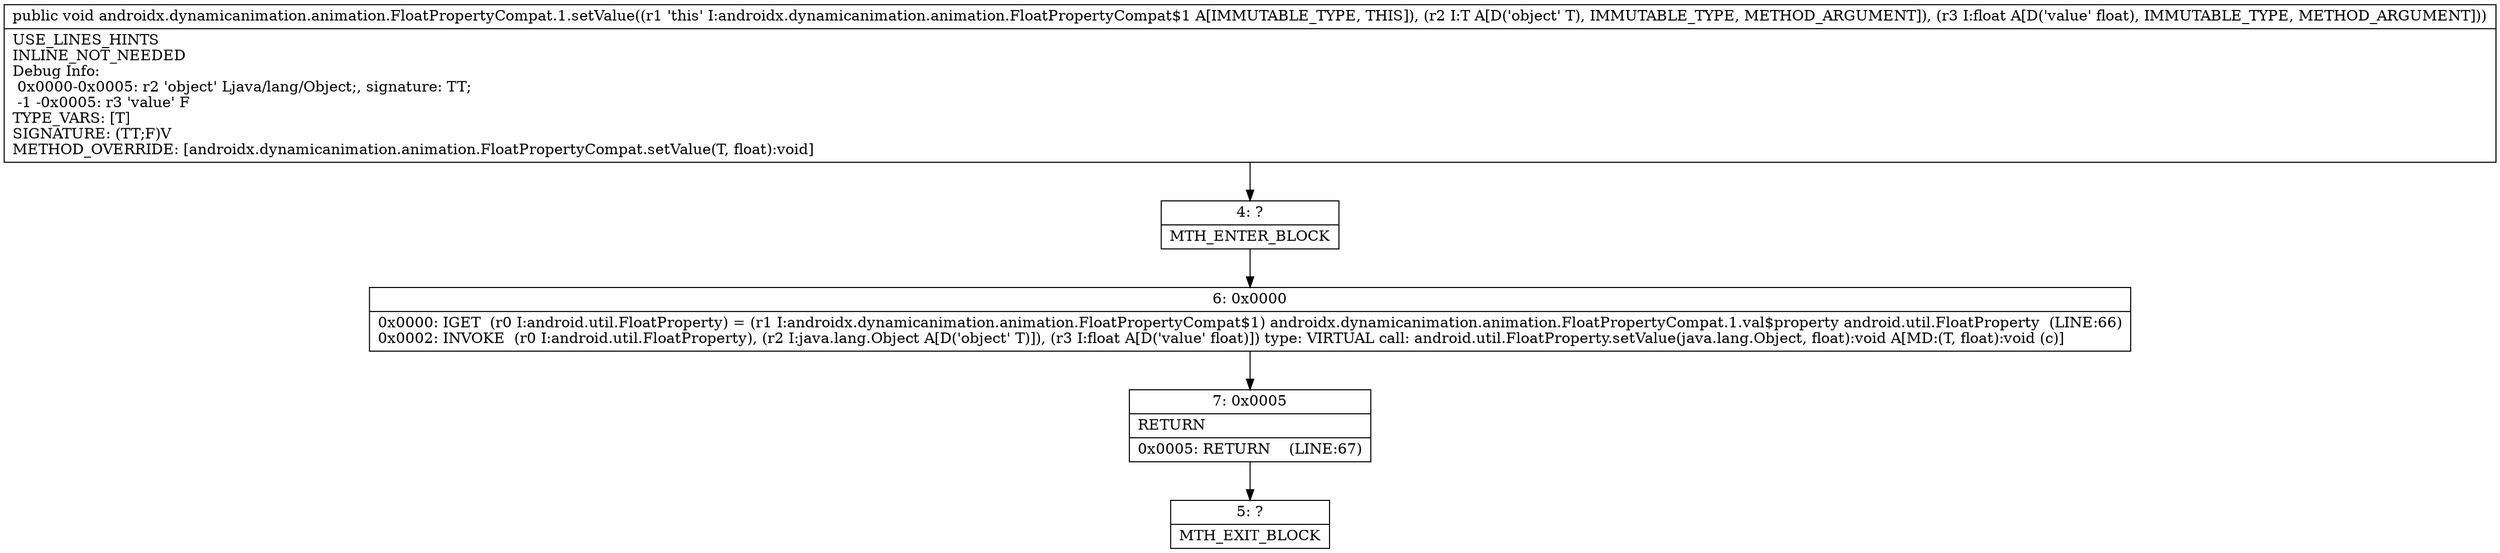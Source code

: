 digraph "CFG forandroidx.dynamicanimation.animation.FloatPropertyCompat.1.setValue(Ljava\/lang\/Object;F)V" {
Node_4 [shape=record,label="{4\:\ ?|MTH_ENTER_BLOCK\l}"];
Node_6 [shape=record,label="{6\:\ 0x0000|0x0000: IGET  (r0 I:android.util.FloatProperty) = (r1 I:androidx.dynamicanimation.animation.FloatPropertyCompat$1) androidx.dynamicanimation.animation.FloatPropertyCompat.1.val$property android.util.FloatProperty  (LINE:66)\l0x0002: INVOKE  (r0 I:android.util.FloatProperty), (r2 I:java.lang.Object A[D('object' T)]), (r3 I:float A[D('value' float)]) type: VIRTUAL call: android.util.FloatProperty.setValue(java.lang.Object, float):void A[MD:(T, float):void (c)]\l}"];
Node_7 [shape=record,label="{7\:\ 0x0005|RETURN\l|0x0005: RETURN    (LINE:67)\l}"];
Node_5 [shape=record,label="{5\:\ ?|MTH_EXIT_BLOCK\l}"];
MethodNode[shape=record,label="{public void androidx.dynamicanimation.animation.FloatPropertyCompat.1.setValue((r1 'this' I:androidx.dynamicanimation.animation.FloatPropertyCompat$1 A[IMMUTABLE_TYPE, THIS]), (r2 I:T A[D('object' T), IMMUTABLE_TYPE, METHOD_ARGUMENT]), (r3 I:float A[D('value' float), IMMUTABLE_TYPE, METHOD_ARGUMENT]))  | USE_LINES_HINTS\lINLINE_NOT_NEEDED\lDebug Info:\l  0x0000\-0x0005: r2 'object' Ljava\/lang\/Object;, signature: TT;\l  \-1 \-0x0005: r3 'value' F\lTYPE_VARS: [T]\lSIGNATURE: (TT;F)V\lMETHOD_OVERRIDE: [androidx.dynamicanimation.animation.FloatPropertyCompat.setValue(T, float):void]\l}"];
MethodNode -> Node_4;Node_4 -> Node_6;
Node_6 -> Node_7;
Node_7 -> Node_5;
}

